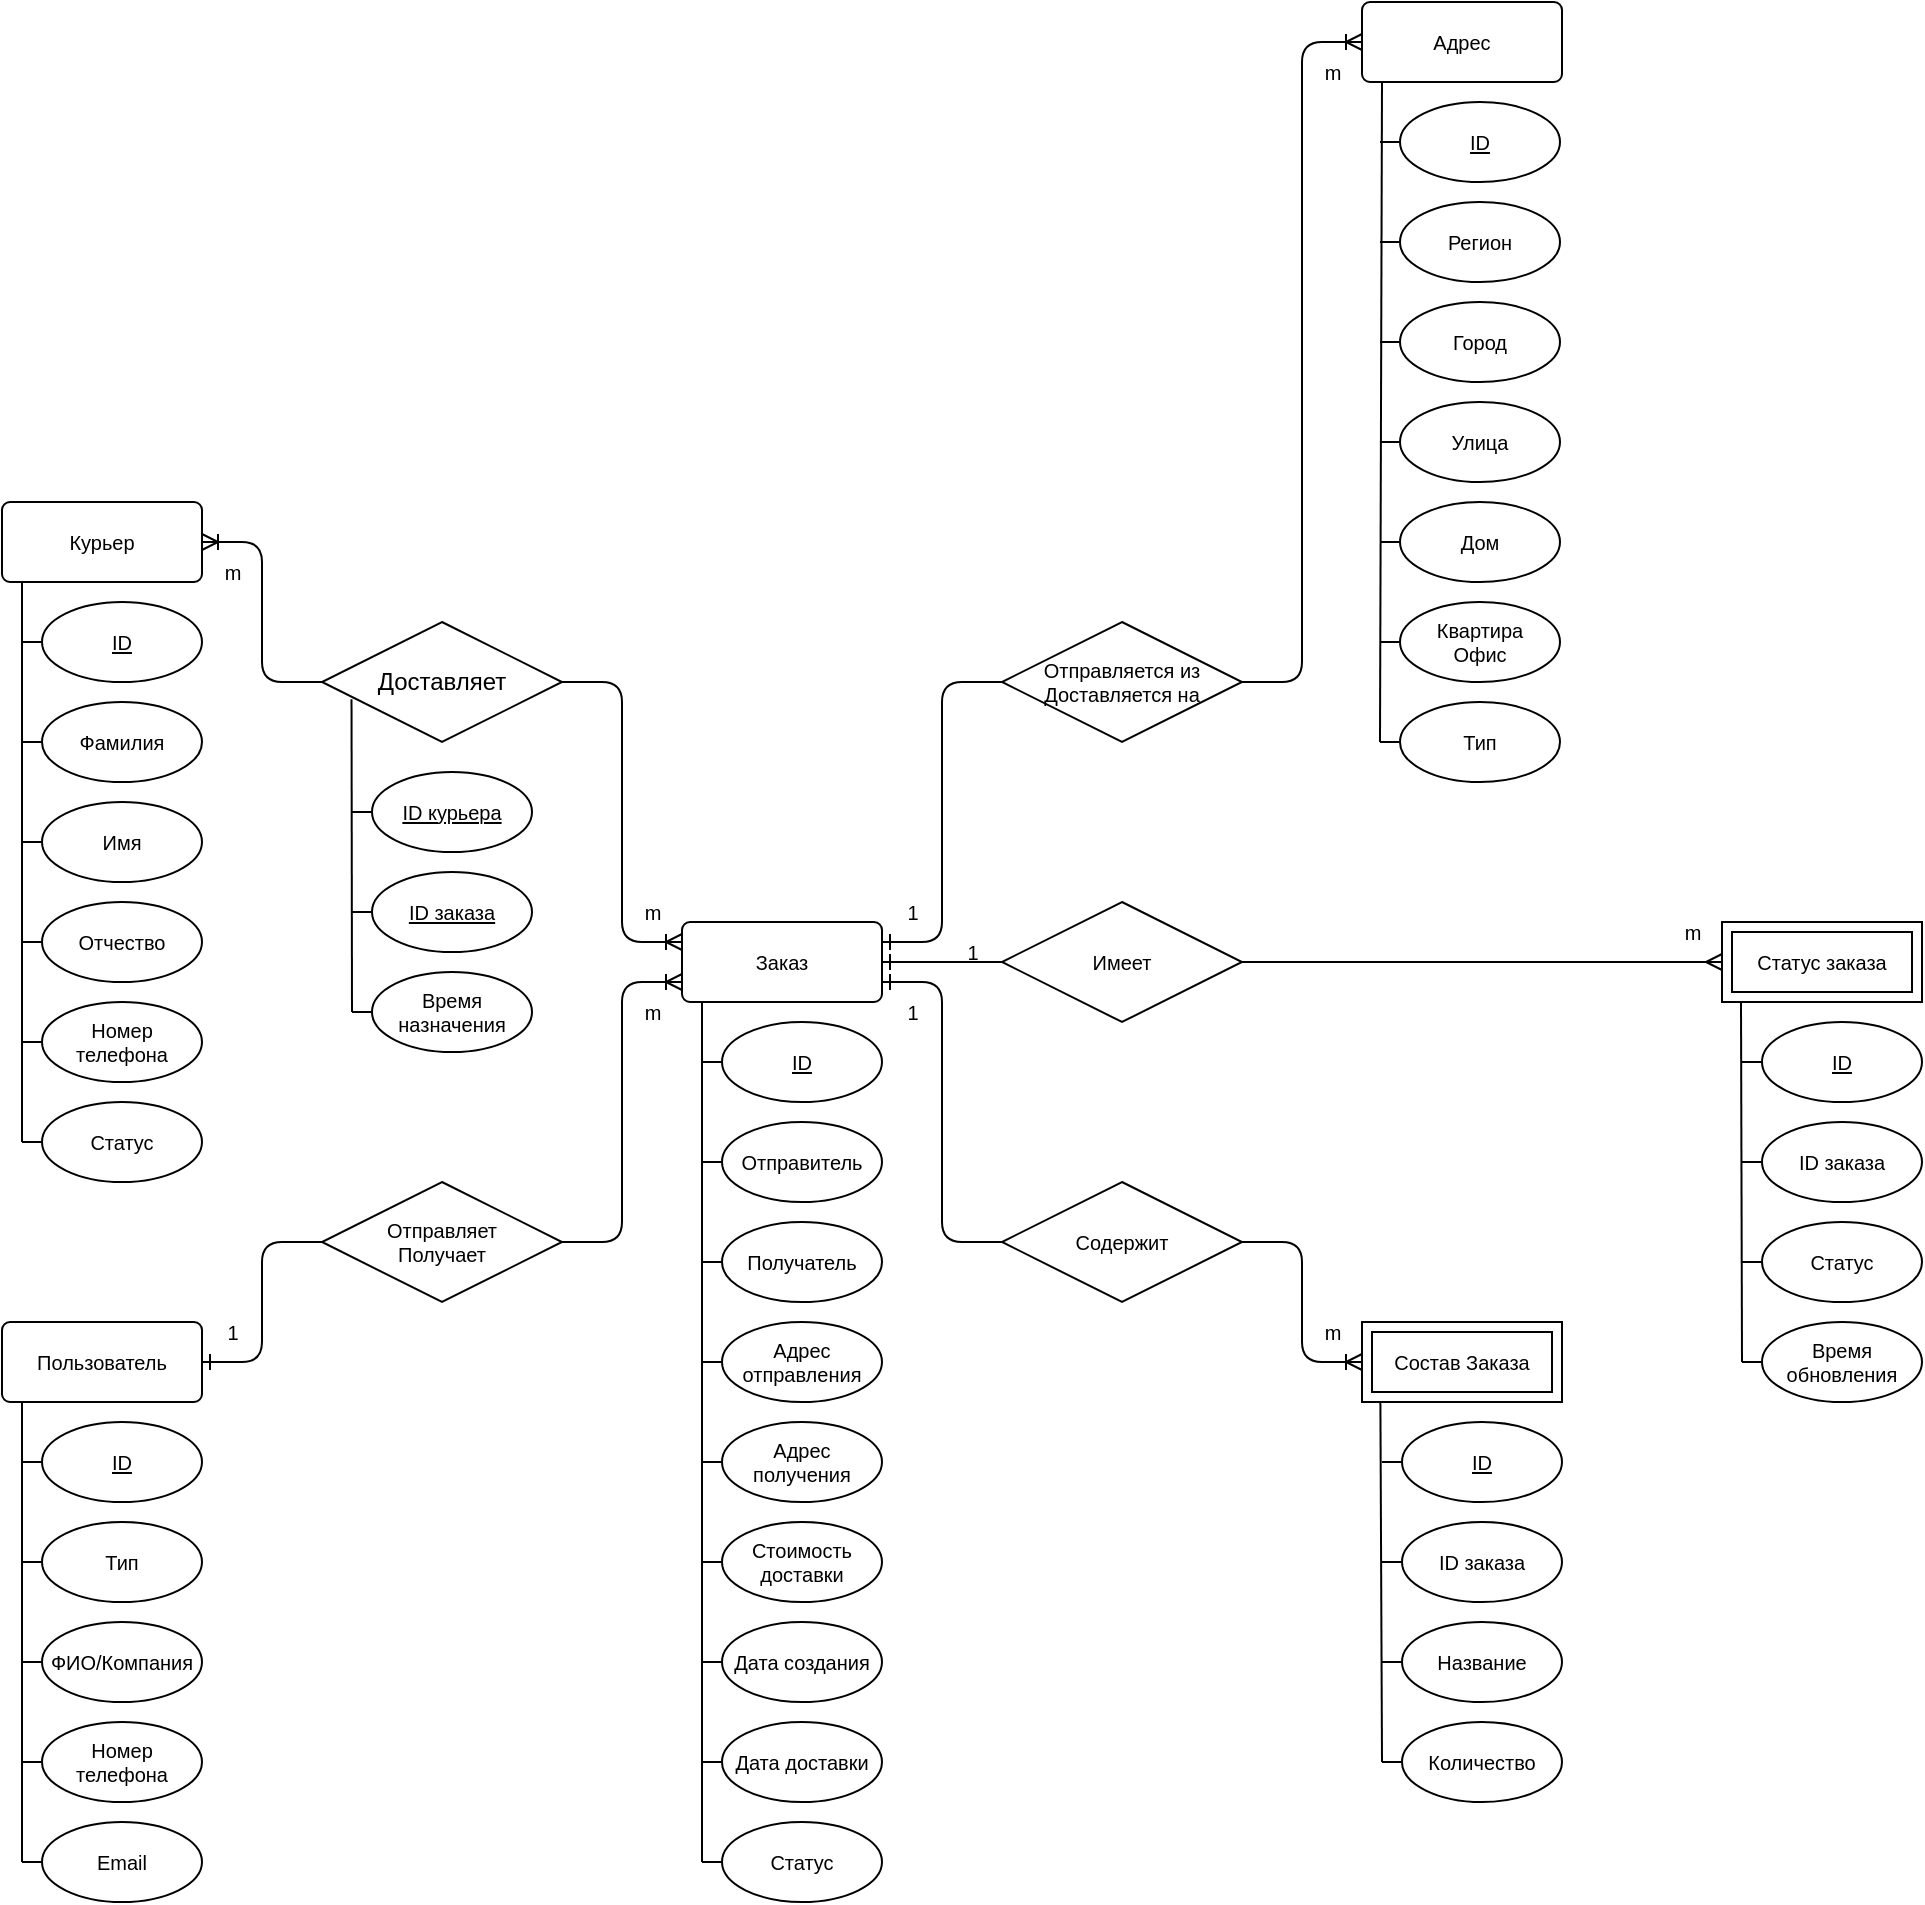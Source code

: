 <mxfile>
    <diagram id="DuqZ44cJQPSX-Nn0656p" name="Page-1">
        <mxGraphModel dx="772" dy="404" grid="1" gridSize="10" guides="1" tooltips="1" connect="1" arrows="1" fold="1" page="1" pageScale="1" pageWidth="850" pageHeight="1100" math="0" shadow="0">
            <root>
                <mxCell id="0"/>
                <mxCell id="1" parent="0"/>
                <mxCell id="12" value="Тип" style="ellipse;whiteSpace=wrap;html=1;fontSize=10;" parent="1" vertex="1">
                    <mxGeometry x="600" y="780" width="80" height="40" as="geometry"/>
                </mxCell>
                <mxCell id="16" value="" style="endArrow=none;html=1;fontSize=10;entryX=0;entryY=0.5;entryDx=0;entryDy=0;" parent="1" target="12" edge="1">
                    <mxGeometry width="50" height="50" relative="1" as="geometry">
                        <mxPoint x="590" y="800" as="sourcePoint"/>
                        <mxPoint x="570" y="855" as="targetPoint"/>
                    </mxGeometry>
                </mxCell>
                <mxCell id="18" value="" style="endArrow=none;html=1;fontSize=10;entryX=0;entryY=0.5;entryDx=0;entryDy=0;" parent="1" target="93" edge="1">
                    <mxGeometry width="50" height="50" relative="1" as="geometry">
                        <mxPoint x="590" y="900" as="sourcePoint"/>
                        <mxPoint x="600" y="895" as="targetPoint"/>
                        <Array as="points">
                            <mxPoint x="590" y="900"/>
                        </Array>
                    </mxGeometry>
                </mxCell>
                <mxCell id="76" value="Пользователь" style="rounded=1;arcSize=10;whiteSpace=wrap;html=1;align=center;fontSize=10;" parent="1" vertex="1">
                    <mxGeometry x="580" y="680" width="100" height="40" as="geometry"/>
                </mxCell>
                <mxCell id="80" value="ID" style="ellipse;whiteSpace=wrap;html=1;align=center;fontStyle=4;fontSize=10;" parent="1" vertex="1">
                    <mxGeometry x="600" y="730" width="80" height="40" as="geometry"/>
                </mxCell>
                <mxCell id="81" value="" style="line;strokeWidth=1;rotatable=0;dashed=0;labelPosition=right;align=left;verticalAlign=middle;spacingTop=0;spacingLeft=6;points=[];portConstraint=eastwest;fontSize=10;" parent="1" vertex="1">
                    <mxGeometry x="590" y="745" width="10" height="10" as="geometry"/>
                </mxCell>
                <mxCell id="87" value="" style="endArrow=none;html=1;rounded=0;fontSize=10;exitX=0.1;exitY=1;exitDx=0;exitDy=0;exitPerimeter=0;" parent="1" source="76" edge="1">
                    <mxGeometry relative="1" as="geometry">
                        <mxPoint x="540" y="800" as="sourcePoint"/>
                        <mxPoint x="590" y="950" as="targetPoint"/>
                    </mxGeometry>
                </mxCell>
                <mxCell id="91" value="ФИО/Компания" style="ellipse;whiteSpace=wrap;html=1;fontSize=10;" parent="1" vertex="1">
                    <mxGeometry x="600" y="830" width="80" height="40" as="geometry"/>
                </mxCell>
                <mxCell id="92" value="" style="endArrow=none;html=1;fontSize=10;entryX=0;entryY=0.5;entryDx=0;entryDy=0;" parent="1" target="91" edge="1">
                    <mxGeometry width="50" height="50" relative="1" as="geometry">
                        <mxPoint x="590" y="850" as="sourcePoint"/>
                        <mxPoint x="580" y="865" as="targetPoint"/>
                    </mxGeometry>
                </mxCell>
                <mxCell id="93" value="Номер телефона" style="ellipse;whiteSpace=wrap;html=1;fontSize=10;" parent="1" vertex="1">
                    <mxGeometry x="600" y="880" width="80" height="40" as="geometry"/>
                </mxCell>
                <mxCell id="98" value="" style="endArrow=none;html=1;fontSize=10;entryX=0;entryY=0.5;entryDx=0;entryDy=0;" parent="1" target="99" edge="1">
                    <mxGeometry width="50" height="50" relative="1" as="geometry">
                        <mxPoint x="590" y="950" as="sourcePoint"/>
                        <mxPoint x="600" y="945" as="targetPoint"/>
                        <Array as="points">
                            <mxPoint x="590" y="950"/>
                        </Array>
                    </mxGeometry>
                </mxCell>
                <mxCell id="99" value="Email" style="ellipse;whiteSpace=wrap;html=1;fontSize=10;" parent="1" vertex="1">
                    <mxGeometry x="600" y="930" width="80" height="40" as="geometry"/>
                </mxCell>
                <mxCell id="112" value="Регион" style="ellipse;whiteSpace=wrap;html=1;fontSize=10;" parent="1" vertex="1">
                    <mxGeometry x="1279" y="120" width="80" height="40" as="geometry"/>
                </mxCell>
                <mxCell id="113" value="" style="endArrow=none;html=1;fontSize=10;entryX=0;entryY=0.5;entryDx=0;entryDy=0;" parent="1" target="112" edge="1">
                    <mxGeometry width="50" height="50" relative="1" as="geometry">
                        <mxPoint x="1269" y="140" as="sourcePoint"/>
                        <mxPoint x="1249" y="195" as="targetPoint"/>
                    </mxGeometry>
                </mxCell>
                <mxCell id="114" value="" style="endArrow=none;html=1;fontSize=10;entryX=0;entryY=0.5;entryDx=0;entryDy=0;" parent="1" target="121" edge="1">
                    <mxGeometry width="50" height="50" relative="1" as="geometry">
                        <mxPoint x="1269" y="240" as="sourcePoint"/>
                        <mxPoint x="1279" y="235" as="targetPoint"/>
                        <Array as="points">
                            <mxPoint x="1269" y="240"/>
                        </Array>
                    </mxGeometry>
                </mxCell>
                <mxCell id="115" value="Адрес" style="rounded=1;arcSize=10;whiteSpace=wrap;html=1;align=center;fontSize=10;" parent="1" vertex="1">
                    <mxGeometry x="1260" y="20" width="100" height="40" as="geometry"/>
                </mxCell>
                <mxCell id="116" value="ID" style="ellipse;whiteSpace=wrap;html=1;align=center;fontStyle=4;fontSize=10;" parent="1" vertex="1">
                    <mxGeometry x="1279" y="70" width="80" height="40" as="geometry"/>
                </mxCell>
                <mxCell id="117" value="" style="line;strokeWidth=1;rotatable=0;dashed=0;labelPosition=right;align=left;verticalAlign=middle;spacingTop=0;spacingLeft=6;points=[];portConstraint=eastwest;fontSize=10;" parent="1" vertex="1">
                    <mxGeometry x="1269" y="85" width="10" height="10" as="geometry"/>
                </mxCell>
                <mxCell id="118" value="" style="endArrow=none;html=1;rounded=0;fontSize=10;exitX=0.1;exitY=1;exitDx=0;exitDy=0;exitPerimeter=0;" parent="1" source="115" edge="1">
                    <mxGeometry relative="1" as="geometry">
                        <mxPoint x="1219" y="140" as="sourcePoint"/>
                        <mxPoint x="1269" y="390" as="targetPoint"/>
                    </mxGeometry>
                </mxCell>
                <mxCell id="119" value="Город" style="ellipse;whiteSpace=wrap;html=1;fontSize=10;" parent="1" vertex="1">
                    <mxGeometry x="1279" y="170" width="80" height="40" as="geometry"/>
                </mxCell>
                <mxCell id="120" value="" style="endArrow=none;html=1;fontSize=10;entryX=0;entryY=0.5;entryDx=0;entryDy=0;" parent="1" target="119" edge="1">
                    <mxGeometry width="50" height="50" relative="1" as="geometry">
                        <mxPoint x="1269" y="190" as="sourcePoint"/>
                        <mxPoint x="1259" y="205" as="targetPoint"/>
                    </mxGeometry>
                </mxCell>
                <mxCell id="121" value="Улица" style="ellipse;whiteSpace=wrap;html=1;fontSize=10;" parent="1" vertex="1">
                    <mxGeometry x="1279" y="220" width="80" height="40" as="geometry"/>
                </mxCell>
                <mxCell id="122" value="" style="endArrow=none;html=1;fontSize=10;entryX=0;entryY=0.5;entryDx=0;entryDy=0;" parent="1" target="123" edge="1">
                    <mxGeometry width="50" height="50" relative="1" as="geometry">
                        <mxPoint x="1269" y="290" as="sourcePoint"/>
                        <mxPoint x="1279" y="285" as="targetPoint"/>
                        <Array as="points">
                            <mxPoint x="1269" y="290"/>
                        </Array>
                    </mxGeometry>
                </mxCell>
                <mxCell id="123" value="Дом" style="ellipse;whiteSpace=wrap;html=1;fontSize=10;" parent="1" vertex="1">
                    <mxGeometry x="1279" y="270" width="80" height="40" as="geometry"/>
                </mxCell>
                <mxCell id="124" value="" style="endArrow=none;html=1;fontSize=10;entryX=0;entryY=0.5;entryDx=0;entryDy=0;" parent="1" target="125" edge="1">
                    <mxGeometry width="50" height="50" relative="1" as="geometry">
                        <mxPoint x="1269" y="340" as="sourcePoint"/>
                        <mxPoint x="1279" y="335" as="targetPoint"/>
                        <Array as="points">
                            <mxPoint x="1269" y="340"/>
                        </Array>
                    </mxGeometry>
                </mxCell>
                <mxCell id="125" value="Квартира&lt;br&gt;Офис" style="ellipse;whiteSpace=wrap;html=1;fontSize=10;" parent="1" vertex="1">
                    <mxGeometry x="1279" y="320" width="80" height="40" as="geometry"/>
                </mxCell>
                <mxCell id="126" value="" style="endArrow=none;html=1;fontSize=10;entryX=0;entryY=0.5;entryDx=0;entryDy=0;" parent="1" target="127" edge="1">
                    <mxGeometry width="50" height="50" relative="1" as="geometry">
                        <mxPoint x="1269" y="390" as="sourcePoint"/>
                        <mxPoint x="1279" y="385" as="targetPoint"/>
                        <Array as="points">
                            <mxPoint x="1269" y="390"/>
                        </Array>
                    </mxGeometry>
                </mxCell>
                <mxCell id="127" value="Тип" style="ellipse;whiteSpace=wrap;html=1;fontSize=10;" parent="1" vertex="1">
                    <mxGeometry x="1279" y="370" width="80" height="40" as="geometry"/>
                </mxCell>
                <mxCell id="132" value="Отправитель" style="ellipse;whiteSpace=wrap;html=1;fontSize=10;" parent="1" vertex="1">
                    <mxGeometry x="940" y="580" width="80" height="40" as="geometry"/>
                </mxCell>
                <mxCell id="133" value="" style="endArrow=none;html=1;fontSize=10;entryX=0;entryY=0.5;entryDx=0;entryDy=0;" parent="1" target="132" edge="1">
                    <mxGeometry width="50" height="50" relative="1" as="geometry">
                        <mxPoint x="930" y="600" as="sourcePoint"/>
                        <mxPoint x="910" y="655" as="targetPoint"/>
                    </mxGeometry>
                </mxCell>
                <mxCell id="134" value="" style="endArrow=none;html=1;fontSize=10;entryX=0;entryY=0.5;entryDx=0;entryDy=0;" parent="1" target="141" edge="1">
                    <mxGeometry width="50" height="50" relative="1" as="geometry">
                        <mxPoint x="930" y="700" as="sourcePoint"/>
                        <mxPoint x="940" y="695" as="targetPoint"/>
                        <Array as="points">
                            <mxPoint x="930" y="700"/>
                        </Array>
                    </mxGeometry>
                </mxCell>
                <mxCell id="135" value="Заказ" style="rounded=1;arcSize=10;whiteSpace=wrap;html=1;align=center;fontSize=10;" parent="1" vertex="1">
                    <mxGeometry x="920" y="480" width="100" height="40" as="geometry"/>
                </mxCell>
                <mxCell id="136" value="ID" style="ellipse;whiteSpace=wrap;html=1;align=center;fontStyle=4;fontSize=10;" parent="1" vertex="1">
                    <mxGeometry x="940" y="530" width="80" height="40" as="geometry"/>
                </mxCell>
                <mxCell id="137" value="" style="line;strokeWidth=1;rotatable=0;dashed=0;labelPosition=right;align=left;verticalAlign=middle;spacingTop=0;spacingLeft=6;points=[];portConstraint=eastwest;fontSize=10;" parent="1" vertex="1">
                    <mxGeometry x="930" y="545" width="10" height="10" as="geometry"/>
                </mxCell>
                <mxCell id="138" value="" style="endArrow=none;html=1;rounded=0;fontSize=10;exitX=0.1;exitY=1;exitDx=0;exitDy=0;exitPerimeter=0;" parent="1" source="135" edge="1">
                    <mxGeometry relative="1" as="geometry">
                        <mxPoint x="880" y="600" as="sourcePoint"/>
                        <mxPoint x="930" y="950" as="targetPoint"/>
                    </mxGeometry>
                </mxCell>
                <mxCell id="139" value="Получатель" style="ellipse;whiteSpace=wrap;html=1;fontSize=10;" parent="1" vertex="1">
                    <mxGeometry x="940" y="630" width="80" height="40" as="geometry"/>
                </mxCell>
                <mxCell id="140" value="" style="endArrow=none;html=1;fontSize=10;entryX=0;entryY=0.5;entryDx=0;entryDy=0;" parent="1" target="139" edge="1">
                    <mxGeometry width="50" height="50" relative="1" as="geometry">
                        <mxPoint x="930" y="650" as="sourcePoint"/>
                        <mxPoint x="920" y="665" as="targetPoint"/>
                    </mxGeometry>
                </mxCell>
                <mxCell id="141" value="Адрес отправления" style="ellipse;whiteSpace=wrap;html=1;fontSize=10;" parent="1" vertex="1">
                    <mxGeometry x="940" y="680" width="80" height="40" as="geometry"/>
                </mxCell>
                <mxCell id="142" value="" style="endArrow=none;html=1;fontSize=10;entryX=0;entryY=0.5;entryDx=0;entryDy=0;" parent="1" target="143" edge="1">
                    <mxGeometry width="50" height="50" relative="1" as="geometry">
                        <mxPoint x="930" y="750" as="sourcePoint"/>
                        <mxPoint x="940" y="745" as="targetPoint"/>
                        <Array as="points">
                            <mxPoint x="930" y="750"/>
                        </Array>
                    </mxGeometry>
                </mxCell>
                <mxCell id="143" value="Адрес получения" style="ellipse;whiteSpace=wrap;html=1;fontSize=10;" parent="1" vertex="1">
                    <mxGeometry x="940" y="730" width="80" height="40" as="geometry"/>
                </mxCell>
                <mxCell id="144" value="" style="endArrow=none;html=1;fontSize=10;entryX=0;entryY=0.5;entryDx=0;entryDy=0;" parent="1" target="145" edge="1">
                    <mxGeometry width="50" height="50" relative="1" as="geometry">
                        <mxPoint x="930" y="800" as="sourcePoint"/>
                        <mxPoint x="940" y="795" as="targetPoint"/>
                        <Array as="points">
                            <mxPoint x="930" y="800"/>
                        </Array>
                    </mxGeometry>
                </mxCell>
                <mxCell id="145" value="Стоимость доставки" style="ellipse;whiteSpace=wrap;html=1;fontSize=10;" parent="1" vertex="1">
                    <mxGeometry x="940" y="780" width="80" height="40" as="geometry"/>
                </mxCell>
                <mxCell id="148" value="" style="endArrow=none;html=1;fontSize=10;entryX=0;entryY=0.5;entryDx=0;entryDy=0;" parent="1" target="149" edge="1">
                    <mxGeometry width="50" height="50" relative="1" as="geometry">
                        <mxPoint x="930" y="850" as="sourcePoint"/>
                        <mxPoint x="940" y="845" as="targetPoint"/>
                        <Array as="points">
                            <mxPoint x="930" y="850"/>
                        </Array>
                    </mxGeometry>
                </mxCell>
                <mxCell id="149" value="Дата создания" style="ellipse;whiteSpace=wrap;html=1;fontSize=10;" parent="1" vertex="1">
                    <mxGeometry x="940" y="830" width="80" height="40" as="geometry"/>
                </mxCell>
                <mxCell id="150" value="ID заказа" style="ellipse;whiteSpace=wrap;html=1;fontSize=10;" parent="1" vertex="1">
                    <mxGeometry x="1280" y="780" width="80" height="40" as="geometry"/>
                </mxCell>
                <mxCell id="151" value="" style="endArrow=none;html=1;fontSize=10;entryX=0;entryY=0.5;entryDx=0;entryDy=0;" parent="1" target="150" edge="1">
                    <mxGeometry width="50" height="50" relative="1" as="geometry">
                        <mxPoint x="1270" y="800" as="sourcePoint"/>
                        <mxPoint x="1250" y="855" as="targetPoint"/>
                    </mxGeometry>
                </mxCell>
                <mxCell id="152" value="" style="endArrow=none;html=1;fontSize=10;entryX=0;entryY=0.5;entryDx=0;entryDy=0;" parent="1" target="159" edge="1">
                    <mxGeometry width="50" height="50" relative="1" as="geometry">
                        <mxPoint x="1270" y="900" as="sourcePoint"/>
                        <mxPoint x="1280" y="895" as="targetPoint"/>
                        <Array as="points">
                            <mxPoint x="1270" y="900"/>
                        </Array>
                    </mxGeometry>
                </mxCell>
                <mxCell id="154" value="ID" style="ellipse;whiteSpace=wrap;html=1;align=center;fontStyle=4;fontSize=10;" parent="1" vertex="1">
                    <mxGeometry x="1280" y="730" width="80" height="40" as="geometry"/>
                </mxCell>
                <mxCell id="155" value="" style="line;strokeWidth=1;rotatable=0;dashed=0;labelPosition=right;align=left;verticalAlign=middle;spacingTop=0;spacingLeft=6;points=[];portConstraint=eastwest;fontSize=10;" parent="1" vertex="1">
                    <mxGeometry x="1270" y="745" width="10" height="10" as="geometry"/>
                </mxCell>
                <mxCell id="156" value="" style="endArrow=none;html=1;rounded=0;fontSize=10;exitX=0.092;exitY=1.006;exitDx=0;exitDy=0;exitPerimeter=0;" parent="1" source="252" edge="1">
                    <mxGeometry relative="1" as="geometry">
                        <mxPoint x="1270" y="720" as="sourcePoint"/>
                        <mxPoint x="1270" y="900" as="targetPoint"/>
                    </mxGeometry>
                </mxCell>
                <mxCell id="157" value="Название" style="ellipse;whiteSpace=wrap;html=1;fontSize=10;" parent="1" vertex="1">
                    <mxGeometry x="1280" y="830" width="80" height="40" as="geometry"/>
                </mxCell>
                <mxCell id="158" value="" style="endArrow=none;html=1;fontSize=10;entryX=0;entryY=0.5;entryDx=0;entryDy=0;" parent="1" target="157" edge="1">
                    <mxGeometry width="50" height="50" relative="1" as="geometry">
                        <mxPoint x="1270" y="850" as="sourcePoint"/>
                        <mxPoint x="1260" y="865" as="targetPoint"/>
                    </mxGeometry>
                </mxCell>
                <mxCell id="159" value="Количество" style="ellipse;whiteSpace=wrap;html=1;fontSize=10;" parent="1" vertex="1">
                    <mxGeometry x="1280" y="880" width="80" height="40" as="geometry"/>
                </mxCell>
                <mxCell id="166" value="" style="endArrow=none;html=1;fontSize=10;entryX=0;entryY=0.5;entryDx=0;entryDy=0;" parent="1" target="167" edge="1">
                    <mxGeometry width="50" height="50" relative="1" as="geometry">
                        <mxPoint x="930.0" y="900" as="sourcePoint"/>
                        <mxPoint x="940" y="895" as="targetPoint"/>
                        <Array as="points">
                            <mxPoint x="930" y="900"/>
                        </Array>
                    </mxGeometry>
                </mxCell>
                <mxCell id="167" value="Дата доставки" style="ellipse;whiteSpace=wrap;html=1;fontSize=10;" parent="1" vertex="1">
                    <mxGeometry x="940" y="880" width="80" height="40" as="geometry"/>
                </mxCell>
                <mxCell id="168" value="Фамилия" style="ellipse;whiteSpace=wrap;html=1;fontSize=10;" parent="1" vertex="1">
                    <mxGeometry x="600" y="370" width="80" height="40" as="geometry"/>
                </mxCell>
                <mxCell id="169" value="" style="endArrow=none;html=1;fontSize=10;entryX=0;entryY=0.5;entryDx=0;entryDy=0;" parent="1" target="168" edge="1">
                    <mxGeometry width="50" height="50" relative="1" as="geometry">
                        <mxPoint x="590" y="390" as="sourcePoint"/>
                        <mxPoint x="570" y="445" as="targetPoint"/>
                    </mxGeometry>
                </mxCell>
                <mxCell id="170" value="" style="endArrow=none;html=1;fontSize=10;entryX=0;entryY=0.5;entryDx=0;entryDy=0;" parent="1" target="177" edge="1">
                    <mxGeometry width="50" height="50" relative="1" as="geometry">
                        <mxPoint x="590" y="490" as="sourcePoint"/>
                        <mxPoint x="600" y="485" as="targetPoint"/>
                        <Array as="points">
                            <mxPoint x="590" y="490"/>
                        </Array>
                    </mxGeometry>
                </mxCell>
                <mxCell id="171" value="Курьер" style="rounded=1;arcSize=10;whiteSpace=wrap;html=1;align=center;fontSize=10;" parent="1" vertex="1">
                    <mxGeometry x="580" y="270" width="100" height="40" as="geometry"/>
                </mxCell>
                <mxCell id="172" value="ID" style="ellipse;whiteSpace=wrap;html=1;align=center;fontStyle=4;fontSize=10;" parent="1" vertex="1">
                    <mxGeometry x="600" y="320" width="80" height="40" as="geometry"/>
                </mxCell>
                <mxCell id="173" value="" style="line;strokeWidth=1;rotatable=0;dashed=0;labelPosition=right;align=left;verticalAlign=middle;spacingTop=0;spacingLeft=6;points=[];portConstraint=eastwest;fontSize=10;" parent="1" vertex="1">
                    <mxGeometry x="590" y="335" width="10" height="10" as="geometry"/>
                </mxCell>
                <mxCell id="174" value="" style="endArrow=none;html=1;rounded=0;fontSize=10;exitX=0.1;exitY=1;exitDx=0;exitDy=0;exitPerimeter=0;" parent="1" source="171" edge="1">
                    <mxGeometry relative="1" as="geometry">
                        <mxPoint x="540" y="390" as="sourcePoint"/>
                        <mxPoint x="590" y="590" as="targetPoint"/>
                    </mxGeometry>
                </mxCell>
                <mxCell id="175" value="Имя" style="ellipse;whiteSpace=wrap;html=1;fontSize=10;" parent="1" vertex="1">
                    <mxGeometry x="600" y="420" width="80" height="40" as="geometry"/>
                </mxCell>
                <mxCell id="176" value="" style="endArrow=none;html=1;fontSize=10;entryX=0;entryY=0.5;entryDx=0;entryDy=0;" parent="1" target="175" edge="1">
                    <mxGeometry width="50" height="50" relative="1" as="geometry">
                        <mxPoint x="590" y="440" as="sourcePoint"/>
                        <mxPoint x="580" y="455" as="targetPoint"/>
                    </mxGeometry>
                </mxCell>
                <mxCell id="177" value="Отчество" style="ellipse;whiteSpace=wrap;html=1;fontSize=10;" parent="1" vertex="1">
                    <mxGeometry x="600" y="470" width="80" height="40" as="geometry"/>
                </mxCell>
                <mxCell id="178" value="" style="endArrow=none;html=1;fontSize=10;entryX=0;entryY=0.5;entryDx=0;entryDy=0;" parent="1" target="179" edge="1">
                    <mxGeometry width="50" height="50" relative="1" as="geometry">
                        <mxPoint x="590" y="540" as="sourcePoint"/>
                        <mxPoint x="600" y="535" as="targetPoint"/>
                        <Array as="points">
                            <mxPoint x="590" y="540"/>
                        </Array>
                    </mxGeometry>
                </mxCell>
                <mxCell id="179" value="Номер телефона" style="ellipse;whiteSpace=wrap;html=1;fontSize=10;" parent="1" vertex="1">
                    <mxGeometry x="600" y="520" width="80" height="40" as="geometry"/>
                </mxCell>
                <mxCell id="180" value="" style="endArrow=none;html=1;fontSize=10;entryX=0;entryY=0.5;entryDx=0;entryDy=0;" parent="1" target="181" edge="1">
                    <mxGeometry width="50" height="50" relative="1" as="geometry">
                        <mxPoint x="590" y="590" as="sourcePoint"/>
                        <mxPoint x="600" y="585" as="targetPoint"/>
                        <Array as="points">
                            <mxPoint x="590" y="590"/>
                        </Array>
                    </mxGeometry>
                </mxCell>
                <mxCell id="181" value="Статус" style="ellipse;whiteSpace=wrap;html=1;fontSize=10;" parent="1" vertex="1">
                    <mxGeometry x="600" y="570" width="80" height="40" as="geometry"/>
                </mxCell>
                <mxCell id="182" value="ID заказа" style="ellipse;whiteSpace=wrap;html=1;fontSize=10;" parent="1" vertex="1">
                    <mxGeometry x="1460" y="580" width="80" height="40" as="geometry"/>
                </mxCell>
                <mxCell id="183" value="" style="endArrow=none;html=1;fontSize=10;entryX=0;entryY=0.5;entryDx=0;entryDy=0;" parent="1" target="182" edge="1">
                    <mxGeometry width="50" height="50" relative="1" as="geometry">
                        <mxPoint x="1450.0" y="600" as="sourcePoint"/>
                        <mxPoint x="1430" y="655" as="targetPoint"/>
                    </mxGeometry>
                </mxCell>
                <mxCell id="184" value="" style="endArrow=none;html=1;fontSize=10;entryX=0;entryY=0.5;entryDx=0;entryDy=0;" parent="1" target="191" edge="1">
                    <mxGeometry width="50" height="50" relative="1" as="geometry">
                        <mxPoint x="1450.0" y="700" as="sourcePoint"/>
                        <mxPoint x="1460" y="695" as="targetPoint"/>
                        <Array as="points">
                            <mxPoint x="1450" y="700"/>
                        </Array>
                    </mxGeometry>
                </mxCell>
                <mxCell id="186" value="ID" style="ellipse;whiteSpace=wrap;html=1;align=center;fontStyle=4;fontSize=10;" parent="1" vertex="1">
                    <mxGeometry x="1460" y="530" width="80" height="40" as="geometry"/>
                </mxCell>
                <mxCell id="187" value="" style="line;strokeWidth=1;rotatable=0;dashed=0;labelPosition=right;align=left;verticalAlign=middle;spacingTop=0;spacingLeft=6;points=[];portConstraint=eastwest;fontSize=10;" parent="1" vertex="1">
                    <mxGeometry x="1450" y="545" width="10" height="10" as="geometry"/>
                </mxCell>
                <mxCell id="188" value="" style="endArrow=none;html=1;rounded=0;fontSize=10;exitX=0.095;exitY=0.998;exitDx=0;exitDy=0;exitPerimeter=0;" parent="1" source="253" edge="1">
                    <mxGeometry relative="1" as="geometry">
                        <mxPoint x="1450" y="520" as="sourcePoint"/>
                        <mxPoint x="1450" y="700" as="targetPoint"/>
                    </mxGeometry>
                </mxCell>
                <mxCell id="189" value="Статус" style="ellipse;whiteSpace=wrap;html=1;fontSize=10;" parent="1" vertex="1">
                    <mxGeometry x="1460" y="630" width="80" height="40" as="geometry"/>
                </mxCell>
                <mxCell id="190" value="" style="endArrow=none;html=1;fontSize=10;entryX=0;entryY=0.5;entryDx=0;entryDy=0;" parent="1" target="189" edge="1">
                    <mxGeometry width="50" height="50" relative="1" as="geometry">
                        <mxPoint x="1450.0" y="650" as="sourcePoint"/>
                        <mxPoint x="1440" y="665" as="targetPoint"/>
                    </mxGeometry>
                </mxCell>
                <mxCell id="191" value="Время обновления" style="ellipse;whiteSpace=wrap;html=1;fontSize=10;" parent="1" vertex="1">
                    <mxGeometry x="1460" y="680" width="80" height="40" as="geometry"/>
                </mxCell>
                <mxCell id="196" value="Отправляет&lt;br&gt;Получает" style="shape=rhombus;perimeter=rhombusPerimeter;whiteSpace=wrap;html=1;align=center;fontSize=10;" parent="1" vertex="1">
                    <mxGeometry x="740" y="610" width="120" height="60" as="geometry"/>
                </mxCell>
                <mxCell id="199" value="" style="edgeStyle=entityRelationEdgeStyle;fontSize=12;html=1;endArrow=ERone;endFill=1;entryX=1;entryY=0.5;entryDx=0;entryDy=0;exitX=0;exitY=0.5;exitDx=0;exitDy=0;" parent="1" source="196" target="76" edge="1">
                    <mxGeometry width="100" height="100" relative="1" as="geometry">
                        <mxPoint x="720" y="810" as="sourcePoint"/>
                        <mxPoint x="820" y="710" as="targetPoint"/>
                    </mxGeometry>
                </mxCell>
                <mxCell id="201" value="Содержит" style="shape=rhombus;perimeter=rhombusPerimeter;whiteSpace=wrap;html=1;align=center;fontSize=10;" parent="1" vertex="1">
                    <mxGeometry x="1080" y="610" width="120" height="60" as="geometry"/>
                </mxCell>
                <mxCell id="202" value="" style="edgeStyle=entityRelationEdgeStyle;fontSize=12;html=1;endArrow=ERone;endFill=1;entryX=1;entryY=0.75;entryDx=0;entryDy=0;exitX=0;exitY=0.5;exitDx=0;exitDy=0;" parent="1" source="201" target="135" edge="1">
                    <mxGeometry width="100" height="100" relative="1" as="geometry">
                        <mxPoint x="1000" y="770" as="sourcePoint"/>
                        <mxPoint x="1100" y="670" as="targetPoint"/>
                    </mxGeometry>
                </mxCell>
                <mxCell id="203" value="" style="edgeStyle=entityRelationEdgeStyle;fontSize=12;html=1;endArrow=ERoneToMany;exitX=1;exitY=0.5;exitDx=0;exitDy=0;entryX=0;entryY=0.5;entryDx=0;entryDy=0;" parent="1" source="201" target="252" edge="1">
                    <mxGeometry width="100" height="100" relative="1" as="geometry">
                        <mxPoint x="1000" y="770" as="sourcePoint"/>
                        <mxPoint x="1260" y="700" as="targetPoint"/>
                    </mxGeometry>
                </mxCell>
                <mxCell id="218" value="Отправляется из&lt;br&gt;Доставляется на" style="shape=rhombus;perimeter=rhombusPerimeter;whiteSpace=wrap;html=1;align=center;fontSize=10;" parent="1" vertex="1">
                    <mxGeometry x="1080" y="330" width="120" height="60" as="geometry"/>
                </mxCell>
                <mxCell id="223" value="" style="edgeStyle=entityRelationEdgeStyle;fontSize=12;html=1;endArrow=ERone;endFill=1;exitX=0;exitY=0.5;exitDx=0;exitDy=0;entryX=1;entryY=0.25;entryDx=0;entryDy=0;" parent="1" source="218" target="135" edge="1">
                    <mxGeometry width="100" height="100" relative="1" as="geometry">
                        <mxPoint x="730" y="430" as="sourcePoint"/>
                        <mxPoint x="980" y="210" as="targetPoint"/>
                    </mxGeometry>
                </mxCell>
                <mxCell id="228" value="" style="edgeStyle=entityRelationEdgeStyle;fontSize=12;html=1;endArrow=ERoneToMany;exitX=1;exitY=0.5;exitDx=0;exitDy=0;entryX=0;entryY=0.75;entryDx=0;entryDy=0;" parent="1" source="196" target="135" edge="1">
                    <mxGeometry width="100" height="100" relative="1" as="geometry">
                        <mxPoint x="1170" y="820" as="sourcePoint"/>
                        <mxPoint x="1270" y="720" as="targetPoint"/>
                    </mxGeometry>
                </mxCell>
                <mxCell id="230" value="" style="edgeStyle=entityRelationEdgeStyle;fontSize=12;html=1;endArrow=ERoneToMany;entryX=0;entryY=0.5;entryDx=0;entryDy=0;exitX=1;exitY=0.5;exitDx=0;exitDy=0;" parent="1" source="218" target="115" edge="1">
                    <mxGeometry width="100" height="100" relative="1" as="geometry">
                        <mxPoint x="1170" y="135" as="sourcePoint"/>
                        <mxPoint x="1330" y="245" as="targetPoint"/>
                    </mxGeometry>
                </mxCell>
                <mxCell id="231" value="" style="endArrow=none;html=1;fontSize=10;entryX=0;entryY=0.5;entryDx=0;entryDy=0;" parent="1" target="232" edge="1">
                    <mxGeometry width="50" height="50" relative="1" as="geometry">
                        <mxPoint x="930.0" y="950" as="sourcePoint"/>
                        <mxPoint x="940" y="945" as="targetPoint"/>
                        <Array as="points">
                            <mxPoint x="930" y="950"/>
                        </Array>
                    </mxGeometry>
                </mxCell>
                <mxCell id="232" value="Статус" style="ellipse;whiteSpace=wrap;html=1;fontSize=10;" parent="1" vertex="1">
                    <mxGeometry x="940" y="930" width="80" height="40" as="geometry"/>
                </mxCell>
                <mxCell id="235" value="" style="edgeStyle=entityRelationEdgeStyle;fontSize=12;html=1;endArrow=ERoneToMany;entryX=1;entryY=0.5;entryDx=0;entryDy=0;exitX=0;exitY=0.5;exitDx=0;exitDy=0;" parent="1" source="267" target="171" edge="1">
                    <mxGeometry width="100" height="100" relative="1" as="geometry">
                        <mxPoint x="520" y="450" as="sourcePoint"/>
                        <mxPoint x="940" y="120" as="targetPoint"/>
                    </mxGeometry>
                </mxCell>
                <mxCell id="238" value="Имеет" style="shape=rhombus;perimeter=rhombusPerimeter;whiteSpace=wrap;html=1;align=center;fontSize=10;" parent="1" vertex="1">
                    <mxGeometry x="1080" y="470" width="120" height="60" as="geometry"/>
                </mxCell>
                <mxCell id="239" value="" style="edgeStyle=entityRelationEdgeStyle;fontSize=12;html=1;endArrow=ERone;endFill=1;exitX=0;exitY=0.5;exitDx=0;exitDy=0;entryX=1;entryY=0.5;entryDx=0;entryDy=0;" parent="1" source="238" target="135" edge="1">
                    <mxGeometry width="100" height="100" relative="1" as="geometry">
                        <mxPoint x="1260" y="460" as="sourcePoint"/>
                        <mxPoint x="1360" y="360" as="targetPoint"/>
                    </mxGeometry>
                </mxCell>
                <mxCell id="240" value="" style="edgeStyle=entityRelationEdgeStyle;fontSize=12;html=1;endArrow=ERmany;exitX=1;exitY=0.5;exitDx=0;exitDy=0;entryX=0;entryY=0.5;entryDx=0;entryDy=0;" parent="1" source="238" target="253" edge="1">
                    <mxGeometry width="100" height="100" relative="1" as="geometry">
                        <mxPoint x="1550" y="320" as="sourcePoint"/>
                        <mxPoint x="1440" y="500" as="targetPoint"/>
                    </mxGeometry>
                </mxCell>
                <mxCell id="242" value="m" style="text;html=1;align=center;verticalAlign=middle;resizable=0;points=[];autosize=1;strokeColor=none;fillColor=none;fontSize=10;" parent="1" vertex="1">
                    <mxGeometry x="680" y="290" width="30" height="30" as="geometry"/>
                </mxCell>
                <mxCell id="243" value="m" style="text;html=1;align=center;verticalAlign=middle;resizable=0;points=[];autosize=1;strokeColor=none;fillColor=none;fontSize=10;" parent="1" vertex="1">
                    <mxGeometry x="890" y="510" width="30" height="30" as="geometry"/>
                </mxCell>
                <mxCell id="244" value="m" style="text;html=1;align=center;verticalAlign=middle;resizable=0;points=[];autosize=1;strokeColor=none;fillColor=none;fontSize=10;" parent="1" vertex="1">
                    <mxGeometry x="1230" y="40" width="30" height="30" as="geometry"/>
                </mxCell>
                <mxCell id="245" value="m" style="text;html=1;align=center;verticalAlign=middle;resizable=0;points=[];autosize=1;strokeColor=none;fillColor=none;fontSize=10;" parent="1" vertex="1">
                    <mxGeometry x="1230" y="670" width="30" height="30" as="geometry"/>
                </mxCell>
                <mxCell id="246" value="m" style="text;html=1;align=center;verticalAlign=middle;resizable=0;points=[];autosize=1;strokeColor=none;fillColor=none;fontSize=10;" parent="1" vertex="1">
                    <mxGeometry x="1410" y="470" width="30" height="30" as="geometry"/>
                </mxCell>
                <mxCell id="247" value="1" style="text;html=1;align=center;verticalAlign=middle;resizable=0;points=[];autosize=1;strokeColor=none;fillColor=none;fontSize=10;" parent="1" vertex="1">
                    <mxGeometry x="680" y="670" width="30" height="30" as="geometry"/>
                </mxCell>
                <mxCell id="249" value="1" style="text;html=1;align=center;verticalAlign=middle;resizable=0;points=[];autosize=1;strokeColor=none;fillColor=none;fontSize=10;" parent="1" vertex="1">
                    <mxGeometry x="1020" y="460" width="30" height="30" as="geometry"/>
                </mxCell>
                <mxCell id="250" value="1" style="text;html=1;align=center;verticalAlign=middle;resizable=0;points=[];autosize=1;strokeColor=none;fillColor=none;fontSize=10;" parent="1" vertex="1">
                    <mxGeometry x="1020" y="510" width="30" height="30" as="geometry"/>
                </mxCell>
                <mxCell id="251" value="1" style="text;html=1;align=center;verticalAlign=middle;resizable=0;points=[];autosize=1;strokeColor=none;fillColor=none;fontSize=10;" parent="1" vertex="1">
                    <mxGeometry x="1050" y="480" width="30" height="30" as="geometry"/>
                </mxCell>
                <mxCell id="252" value="Состав Заказа" style="shape=ext;margin=3;double=1;whiteSpace=wrap;html=1;align=center;fontSize=10;" parent="1" vertex="1">
                    <mxGeometry x="1260" y="680" width="100" height="40" as="geometry"/>
                </mxCell>
                <mxCell id="253" value="Статус заказа" style="shape=ext;margin=3;double=1;whiteSpace=wrap;html=1;align=center;fontSize=10;" parent="1" vertex="1">
                    <mxGeometry x="1440" y="480" width="100" height="40" as="geometry"/>
                </mxCell>
                <mxCell id="255" value="" style="endArrow=none;html=1;fontSize=10;entryX=0;entryY=0.5;entryDx=0;entryDy=0;" parent="1" edge="1">
                    <mxGeometry width="50" height="50" relative="1" as="geometry">
                        <mxPoint x="755" y="475" as="sourcePoint"/>
                        <mxPoint x="765" y="475" as="targetPoint"/>
                    </mxGeometry>
                </mxCell>
                <mxCell id="257" value="ID курьера" style="ellipse;whiteSpace=wrap;html=1;align=center;fontStyle=4;fontSize=10;" parent="1" vertex="1">
                    <mxGeometry x="765" y="405" width="80" height="40" as="geometry"/>
                </mxCell>
                <mxCell id="258" value="" style="line;strokeWidth=1;rotatable=0;dashed=0;labelPosition=right;align=left;verticalAlign=middle;spacingTop=0;spacingLeft=6;points=[];portConstraint=eastwest;fontSize=10;" parent="1" vertex="1">
                    <mxGeometry x="755" y="420" width="10" height="10" as="geometry"/>
                </mxCell>
                <mxCell id="259" value="" style="endArrow=none;html=1;rounded=0;fontSize=10;exitX=0.123;exitY=0.643;exitDx=0;exitDy=0;exitPerimeter=0;" parent="1" source="267" edge="1">
                    <mxGeometry relative="1" as="geometry">
                        <mxPoint x="755" y="405" as="sourcePoint"/>
                        <mxPoint x="755" y="525" as="targetPoint"/>
                    </mxGeometry>
                </mxCell>
                <mxCell id="260" value="Время назначения" style="ellipse;whiteSpace=wrap;html=1;fontSize=10;" parent="1" vertex="1">
                    <mxGeometry x="765" y="505" width="80" height="40" as="geometry"/>
                </mxCell>
                <mxCell id="261" value="" style="endArrow=none;html=1;fontSize=10;entryX=0;entryY=0.5;entryDx=0;entryDy=0;" parent="1" target="260" edge="1">
                    <mxGeometry width="50" height="50" relative="1" as="geometry">
                        <mxPoint x="755" y="525" as="sourcePoint"/>
                        <mxPoint x="745" y="540" as="targetPoint"/>
                    </mxGeometry>
                </mxCell>
                <mxCell id="264" value="ID заказа" style="ellipse;whiteSpace=wrap;html=1;align=center;fontStyle=4;fontSize=10;" parent="1" vertex="1">
                    <mxGeometry x="765" y="455" width="80" height="40" as="geometry"/>
                </mxCell>
                <mxCell id="266" value="" style="edgeStyle=entityRelationEdgeStyle;fontSize=12;html=1;endArrow=ERoneToMany;exitX=1;exitY=0.5;exitDx=0;exitDy=0;entryX=0;entryY=0.25;entryDx=0;entryDy=0;" parent="1" source="267" target="135" edge="1">
                    <mxGeometry width="100" height="100" relative="1" as="geometry">
                        <mxPoint x="720" y="360" as="sourcePoint"/>
                        <mxPoint x="860" y="500" as="targetPoint"/>
                    </mxGeometry>
                </mxCell>
                <mxCell id="267" value="Доставляет" style="shape=rhombus;perimeter=rhombusPerimeter;whiteSpace=wrap;html=1;align=center;" parent="1" vertex="1">
                    <mxGeometry x="740" y="330" width="120" height="60" as="geometry"/>
                </mxCell>
                <mxCell id="269" value="m" style="text;html=1;align=center;verticalAlign=middle;resizable=0;points=[];autosize=1;strokeColor=none;fillColor=none;fontSize=10;" parent="1" vertex="1">
                    <mxGeometry x="890" y="460" width="30" height="30" as="geometry"/>
                </mxCell>
            </root>
        </mxGraphModel>
    </diagram>
</mxfile>